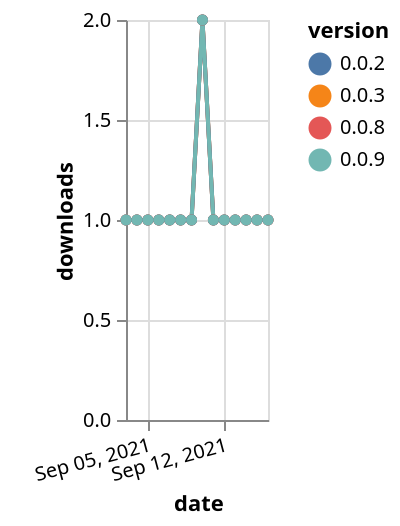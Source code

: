 {"$schema": "https://vega.github.io/schema/vega-lite/v5.json", "description": "A simple bar chart with embedded data.", "data": {"values": [{"date": "2021-09-03", "total": 140, "delta": 1, "version": "0.0.3"}, {"date": "2021-09-04", "total": 141, "delta": 1, "version": "0.0.3"}, {"date": "2021-09-05", "total": 142, "delta": 1, "version": "0.0.3"}, {"date": "2021-09-06", "total": 143, "delta": 1, "version": "0.0.3"}, {"date": "2021-09-07", "total": 144, "delta": 1, "version": "0.0.3"}, {"date": "2021-09-08", "total": 145, "delta": 1, "version": "0.0.3"}, {"date": "2021-09-09", "total": 146, "delta": 1, "version": "0.0.3"}, {"date": "2021-09-10", "total": 148, "delta": 2, "version": "0.0.3"}, {"date": "2021-09-11", "total": 149, "delta": 1, "version": "0.0.3"}, {"date": "2021-09-12", "total": 150, "delta": 1, "version": "0.0.3"}, {"date": "2021-09-13", "total": 151, "delta": 1, "version": "0.0.3"}, {"date": "2021-09-14", "total": 152, "delta": 1, "version": "0.0.3"}, {"date": "2021-09-15", "total": 153, "delta": 1, "version": "0.0.3"}, {"date": "2021-09-16", "total": 154, "delta": 1, "version": "0.0.3"}, {"date": "2021-09-03", "total": 140, "delta": 1, "version": "0.0.8"}, {"date": "2021-09-04", "total": 141, "delta": 1, "version": "0.0.8"}, {"date": "2021-09-05", "total": 142, "delta": 1, "version": "0.0.8"}, {"date": "2021-09-06", "total": 143, "delta": 1, "version": "0.0.8"}, {"date": "2021-09-07", "total": 144, "delta": 1, "version": "0.0.8"}, {"date": "2021-09-08", "total": 145, "delta": 1, "version": "0.0.8"}, {"date": "2021-09-09", "total": 146, "delta": 1, "version": "0.0.8"}, {"date": "2021-09-10", "total": 148, "delta": 2, "version": "0.0.8"}, {"date": "2021-09-11", "total": 149, "delta": 1, "version": "0.0.8"}, {"date": "2021-09-12", "total": 150, "delta": 1, "version": "0.0.8"}, {"date": "2021-09-13", "total": 151, "delta": 1, "version": "0.0.8"}, {"date": "2021-09-14", "total": 152, "delta": 1, "version": "0.0.8"}, {"date": "2021-09-15", "total": 153, "delta": 1, "version": "0.0.8"}, {"date": "2021-09-16", "total": 154, "delta": 1, "version": "0.0.8"}, {"date": "2021-09-03", "total": 135, "delta": 1, "version": "0.0.2"}, {"date": "2021-09-04", "total": 136, "delta": 1, "version": "0.0.2"}, {"date": "2021-09-05", "total": 137, "delta": 1, "version": "0.0.2"}, {"date": "2021-09-06", "total": 138, "delta": 1, "version": "0.0.2"}, {"date": "2021-09-07", "total": 139, "delta": 1, "version": "0.0.2"}, {"date": "2021-09-08", "total": 140, "delta": 1, "version": "0.0.2"}, {"date": "2021-09-09", "total": 141, "delta": 1, "version": "0.0.2"}, {"date": "2021-09-10", "total": 143, "delta": 2, "version": "0.0.2"}, {"date": "2021-09-11", "total": 144, "delta": 1, "version": "0.0.2"}, {"date": "2021-09-12", "total": 145, "delta": 1, "version": "0.0.2"}, {"date": "2021-09-13", "total": 146, "delta": 1, "version": "0.0.2"}, {"date": "2021-09-14", "total": 147, "delta": 1, "version": "0.0.2"}, {"date": "2021-09-15", "total": 148, "delta": 1, "version": "0.0.2"}, {"date": "2021-09-16", "total": 149, "delta": 1, "version": "0.0.2"}, {"date": "2021-09-03", "total": 138, "delta": 1, "version": "0.0.9"}, {"date": "2021-09-04", "total": 139, "delta": 1, "version": "0.0.9"}, {"date": "2021-09-05", "total": 140, "delta": 1, "version": "0.0.9"}, {"date": "2021-09-06", "total": 141, "delta": 1, "version": "0.0.9"}, {"date": "2021-09-07", "total": 142, "delta": 1, "version": "0.0.9"}, {"date": "2021-09-08", "total": 143, "delta": 1, "version": "0.0.9"}, {"date": "2021-09-09", "total": 144, "delta": 1, "version": "0.0.9"}, {"date": "2021-09-10", "total": 146, "delta": 2, "version": "0.0.9"}, {"date": "2021-09-11", "total": 147, "delta": 1, "version": "0.0.9"}, {"date": "2021-09-12", "total": 148, "delta": 1, "version": "0.0.9"}, {"date": "2021-09-13", "total": 149, "delta": 1, "version": "0.0.9"}, {"date": "2021-09-14", "total": 150, "delta": 1, "version": "0.0.9"}, {"date": "2021-09-15", "total": 151, "delta": 1, "version": "0.0.9"}, {"date": "2021-09-16", "total": 152, "delta": 1, "version": "0.0.9"}]}, "width": "container", "mark": {"type": "line", "point": {"filled": true}}, "encoding": {"x": {"field": "date", "type": "temporal", "timeUnit": "yearmonthdate", "title": "date", "axis": {"labelAngle": -15}}, "y": {"field": "delta", "type": "quantitative", "title": "downloads"}, "color": {"field": "version", "type": "nominal"}, "tooltip": {"field": "delta"}}}